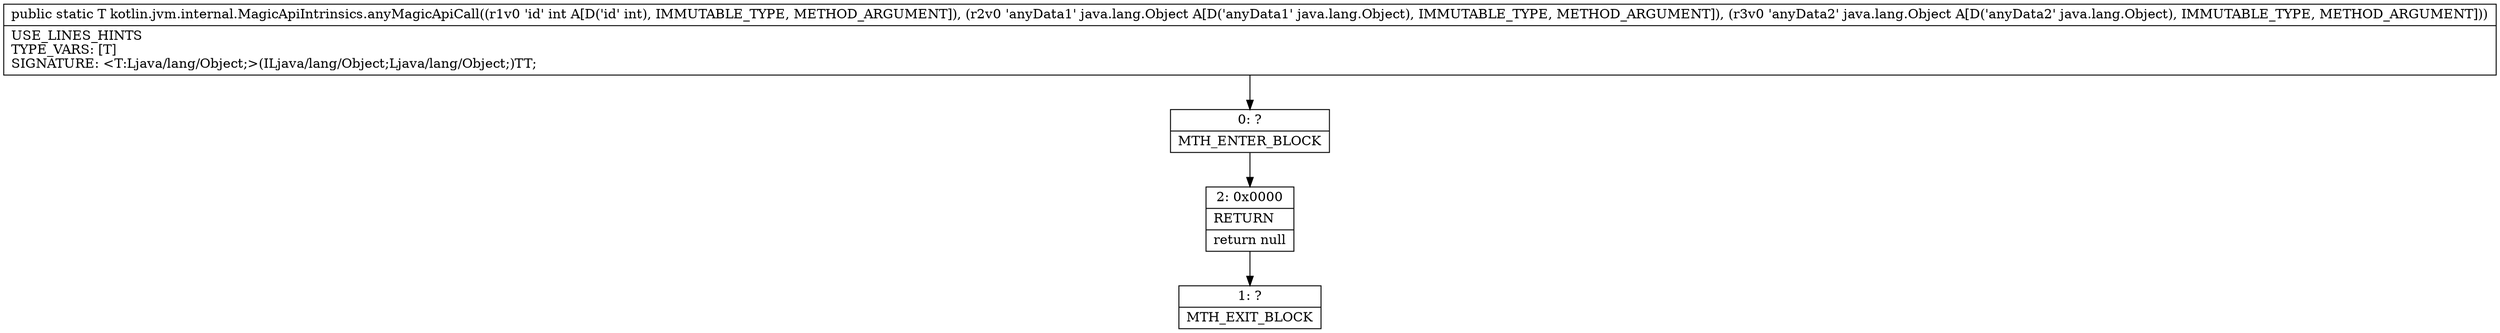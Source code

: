 digraph "CFG forkotlin.jvm.internal.MagicApiIntrinsics.anyMagicApiCall(ILjava\/lang\/Object;Ljava\/lang\/Object;)Ljava\/lang\/Object;" {
Node_0 [shape=record,label="{0\:\ ?|MTH_ENTER_BLOCK\l}"];
Node_2 [shape=record,label="{2\:\ 0x0000|RETURN\l|return null\l}"];
Node_1 [shape=record,label="{1\:\ ?|MTH_EXIT_BLOCK\l}"];
MethodNode[shape=record,label="{public static T kotlin.jvm.internal.MagicApiIntrinsics.anyMagicApiCall((r1v0 'id' int A[D('id' int), IMMUTABLE_TYPE, METHOD_ARGUMENT]), (r2v0 'anyData1' java.lang.Object A[D('anyData1' java.lang.Object), IMMUTABLE_TYPE, METHOD_ARGUMENT]), (r3v0 'anyData2' java.lang.Object A[D('anyData2' java.lang.Object), IMMUTABLE_TYPE, METHOD_ARGUMENT]))  | USE_LINES_HINTS\lTYPE_VARS: [T]\lSIGNATURE: \<T:Ljava\/lang\/Object;\>(ILjava\/lang\/Object;Ljava\/lang\/Object;)TT;\l}"];
MethodNode -> Node_0;Node_0 -> Node_2;
Node_2 -> Node_1;
}

